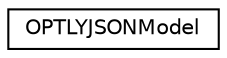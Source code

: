 digraph "Graphical Class Hierarchy"
{
  edge [fontname="Helvetica",fontsize="10",labelfontname="Helvetica",labelfontsize="10"];
  node [fontname="Helvetica",fontsize="10",shape=record];
  rankdir="LR";
  Node0 [label="OPTLYJSONModel",height=0.2,width=0.4,color="black", fillcolor="white", style="filled",URL="$interface_o_p_t_l_y_j_s_o_n_model.html"];
}
